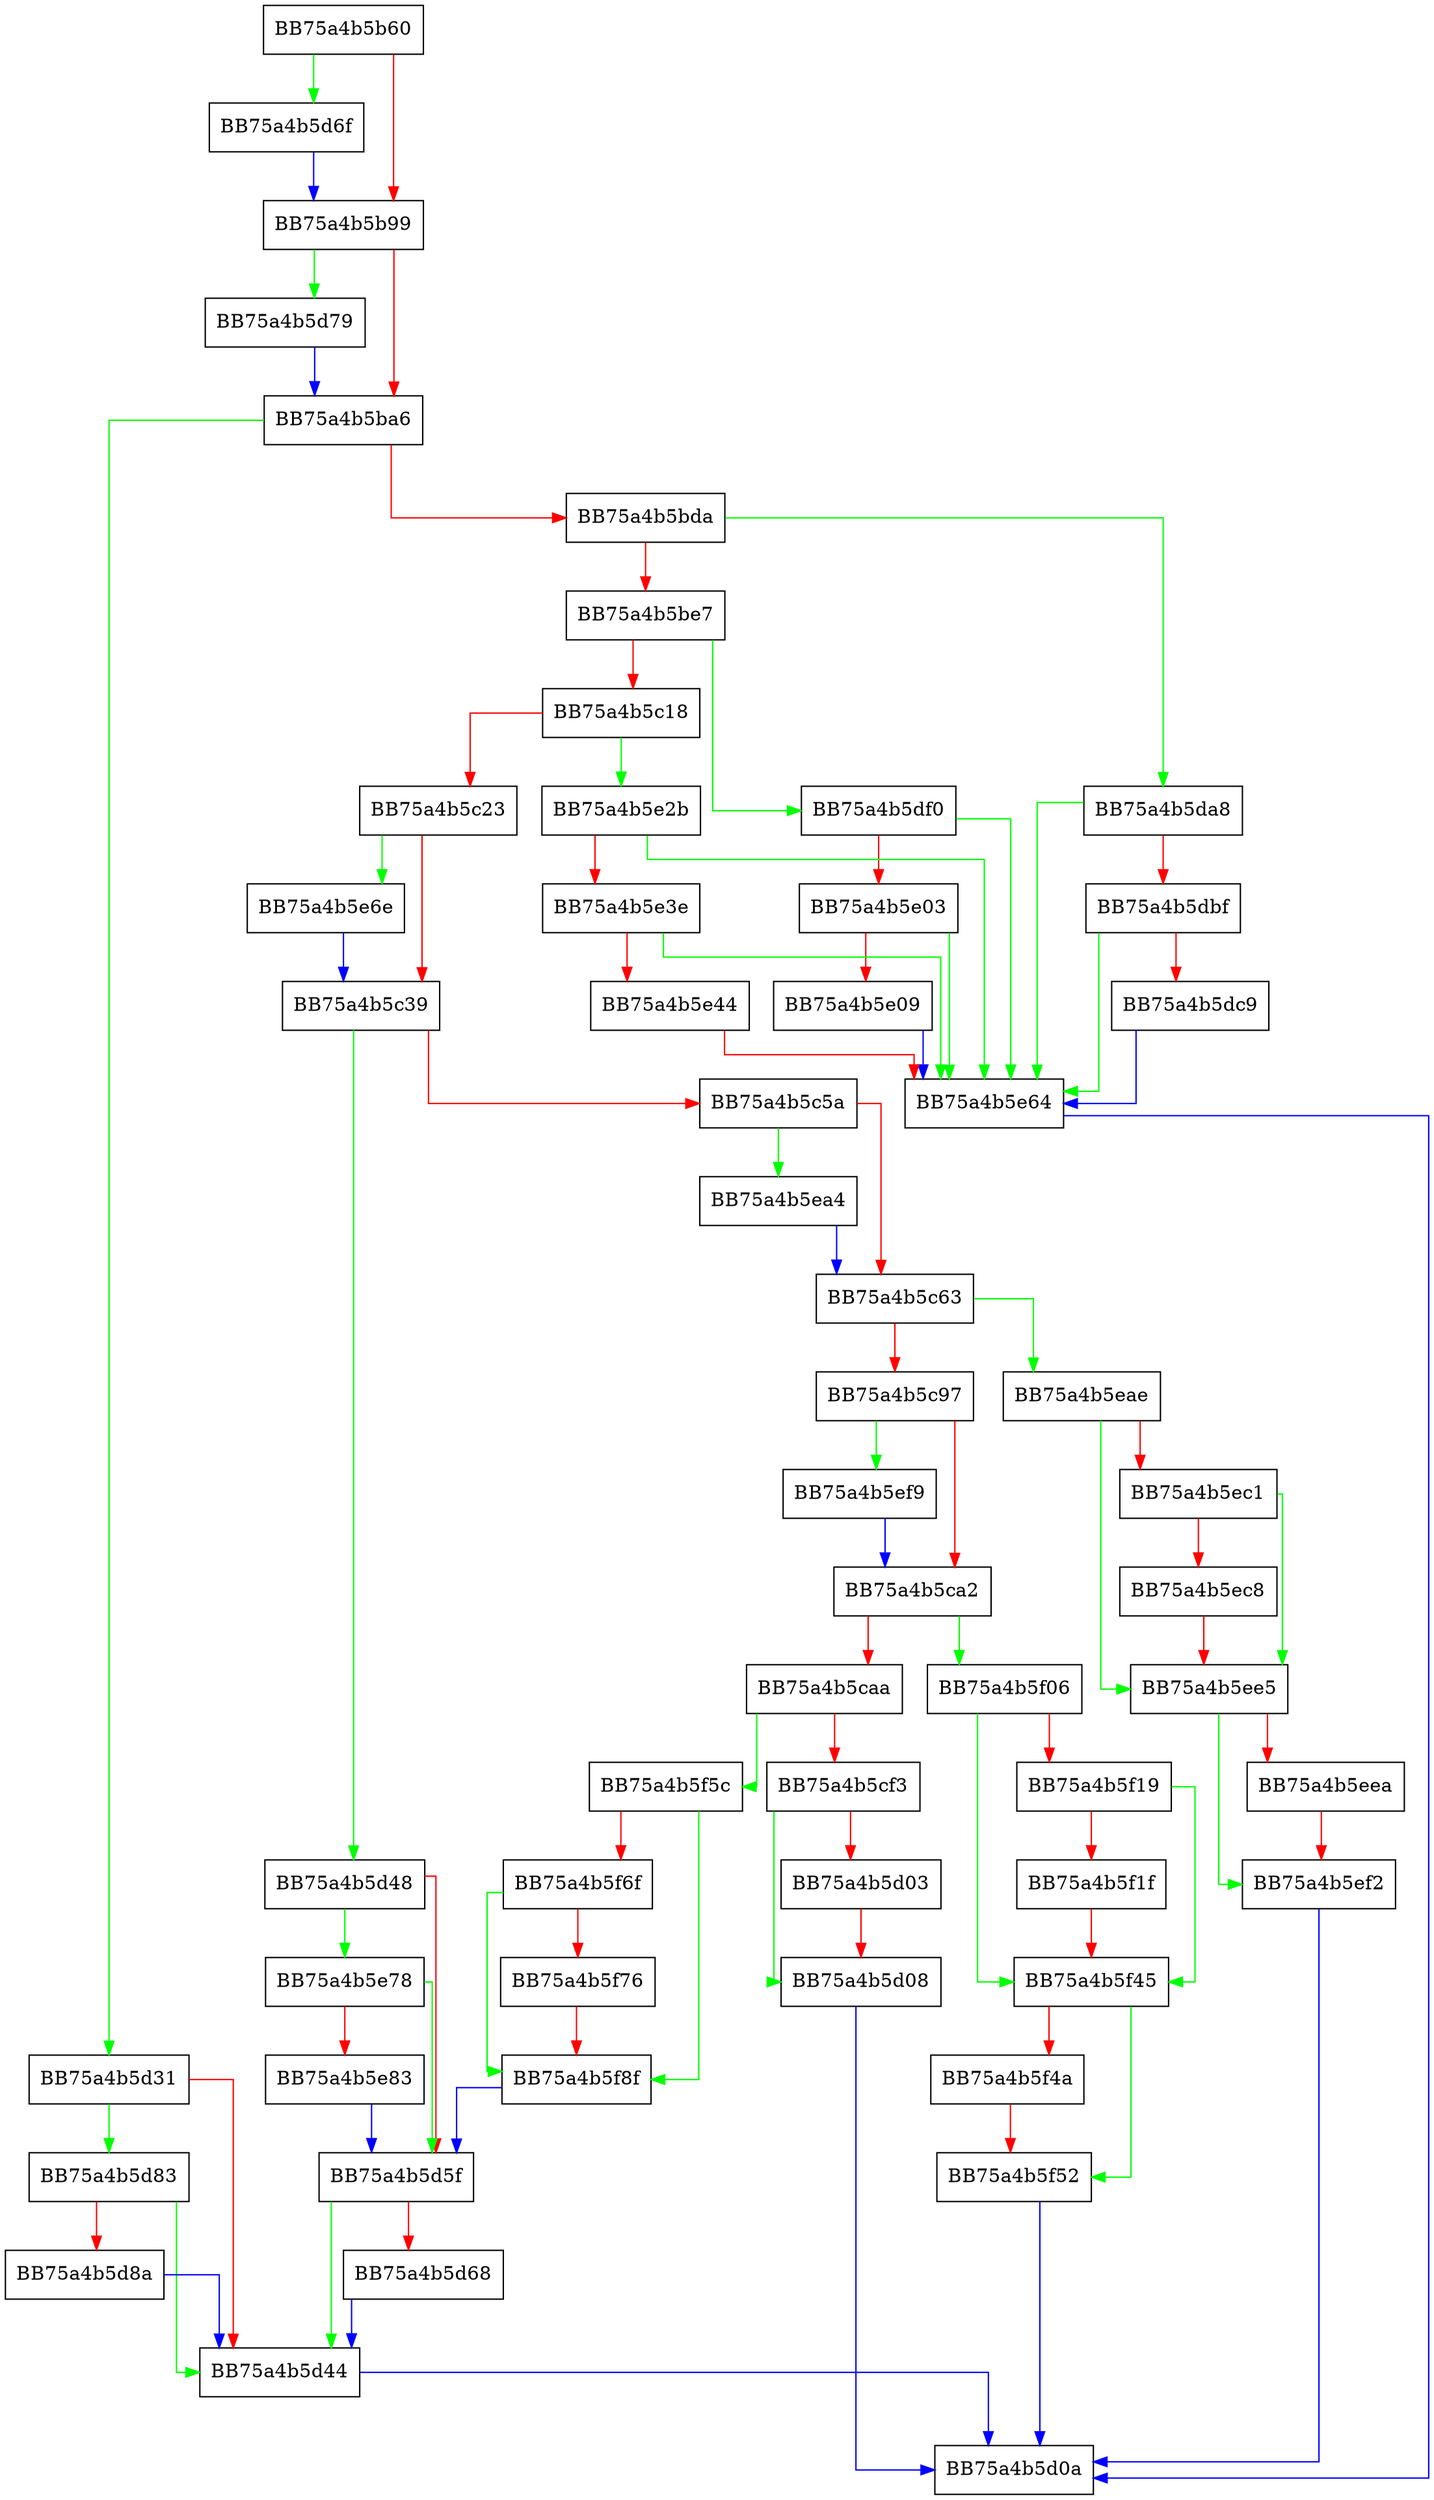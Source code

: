 digraph GetFileNameFromNtfsData {
  node [shape="box"];
  graph [splines=ortho];
  BB75a4b5b60 -> BB75a4b5d6f [color="green"];
  BB75a4b5b60 -> BB75a4b5b99 [color="red"];
  BB75a4b5b99 -> BB75a4b5d79 [color="green"];
  BB75a4b5b99 -> BB75a4b5ba6 [color="red"];
  BB75a4b5ba6 -> BB75a4b5d31 [color="green"];
  BB75a4b5ba6 -> BB75a4b5bda [color="red"];
  BB75a4b5bda -> BB75a4b5da8 [color="green"];
  BB75a4b5bda -> BB75a4b5be7 [color="red"];
  BB75a4b5be7 -> BB75a4b5df0 [color="green"];
  BB75a4b5be7 -> BB75a4b5c18 [color="red"];
  BB75a4b5c18 -> BB75a4b5e2b [color="green"];
  BB75a4b5c18 -> BB75a4b5c23 [color="red"];
  BB75a4b5c23 -> BB75a4b5e6e [color="green"];
  BB75a4b5c23 -> BB75a4b5c39 [color="red"];
  BB75a4b5c39 -> BB75a4b5d48 [color="green"];
  BB75a4b5c39 -> BB75a4b5c5a [color="red"];
  BB75a4b5c5a -> BB75a4b5ea4 [color="green"];
  BB75a4b5c5a -> BB75a4b5c63 [color="red"];
  BB75a4b5c63 -> BB75a4b5eae [color="green"];
  BB75a4b5c63 -> BB75a4b5c97 [color="red"];
  BB75a4b5c97 -> BB75a4b5ef9 [color="green"];
  BB75a4b5c97 -> BB75a4b5ca2 [color="red"];
  BB75a4b5ca2 -> BB75a4b5f06 [color="green"];
  BB75a4b5ca2 -> BB75a4b5caa [color="red"];
  BB75a4b5caa -> BB75a4b5f5c [color="green"];
  BB75a4b5caa -> BB75a4b5cf3 [color="red"];
  BB75a4b5cf3 -> BB75a4b5d08 [color="green"];
  BB75a4b5cf3 -> BB75a4b5d03 [color="red"];
  BB75a4b5d03 -> BB75a4b5d08 [color="red"];
  BB75a4b5d08 -> BB75a4b5d0a [color="blue"];
  BB75a4b5d31 -> BB75a4b5d83 [color="green"];
  BB75a4b5d31 -> BB75a4b5d44 [color="red"];
  BB75a4b5d44 -> BB75a4b5d0a [color="blue"];
  BB75a4b5d48 -> BB75a4b5e78 [color="green"];
  BB75a4b5d48 -> BB75a4b5d5f [color="red"];
  BB75a4b5d5f -> BB75a4b5d44 [color="green"];
  BB75a4b5d5f -> BB75a4b5d68 [color="red"];
  BB75a4b5d68 -> BB75a4b5d44 [color="blue"];
  BB75a4b5d6f -> BB75a4b5b99 [color="blue"];
  BB75a4b5d79 -> BB75a4b5ba6 [color="blue"];
  BB75a4b5d83 -> BB75a4b5d44 [color="green"];
  BB75a4b5d83 -> BB75a4b5d8a [color="red"];
  BB75a4b5d8a -> BB75a4b5d44 [color="blue"];
  BB75a4b5da8 -> BB75a4b5e64 [color="green"];
  BB75a4b5da8 -> BB75a4b5dbf [color="red"];
  BB75a4b5dbf -> BB75a4b5e64 [color="green"];
  BB75a4b5dbf -> BB75a4b5dc9 [color="red"];
  BB75a4b5dc9 -> BB75a4b5e64 [color="blue"];
  BB75a4b5df0 -> BB75a4b5e64 [color="green"];
  BB75a4b5df0 -> BB75a4b5e03 [color="red"];
  BB75a4b5e03 -> BB75a4b5e64 [color="green"];
  BB75a4b5e03 -> BB75a4b5e09 [color="red"];
  BB75a4b5e09 -> BB75a4b5e64 [color="blue"];
  BB75a4b5e2b -> BB75a4b5e64 [color="green"];
  BB75a4b5e2b -> BB75a4b5e3e [color="red"];
  BB75a4b5e3e -> BB75a4b5e64 [color="green"];
  BB75a4b5e3e -> BB75a4b5e44 [color="red"];
  BB75a4b5e44 -> BB75a4b5e64 [color="red"];
  BB75a4b5e64 -> BB75a4b5d0a [color="blue"];
  BB75a4b5e6e -> BB75a4b5c39 [color="blue"];
  BB75a4b5e78 -> BB75a4b5d5f [color="green"];
  BB75a4b5e78 -> BB75a4b5e83 [color="red"];
  BB75a4b5e83 -> BB75a4b5d5f [color="blue"];
  BB75a4b5ea4 -> BB75a4b5c63 [color="blue"];
  BB75a4b5eae -> BB75a4b5ee5 [color="green"];
  BB75a4b5eae -> BB75a4b5ec1 [color="red"];
  BB75a4b5ec1 -> BB75a4b5ee5 [color="green"];
  BB75a4b5ec1 -> BB75a4b5ec8 [color="red"];
  BB75a4b5ec8 -> BB75a4b5ee5 [color="red"];
  BB75a4b5ee5 -> BB75a4b5ef2 [color="green"];
  BB75a4b5ee5 -> BB75a4b5eea [color="red"];
  BB75a4b5eea -> BB75a4b5ef2 [color="red"];
  BB75a4b5ef2 -> BB75a4b5d0a [color="blue"];
  BB75a4b5ef9 -> BB75a4b5ca2 [color="blue"];
  BB75a4b5f06 -> BB75a4b5f45 [color="green"];
  BB75a4b5f06 -> BB75a4b5f19 [color="red"];
  BB75a4b5f19 -> BB75a4b5f45 [color="green"];
  BB75a4b5f19 -> BB75a4b5f1f [color="red"];
  BB75a4b5f1f -> BB75a4b5f45 [color="red"];
  BB75a4b5f45 -> BB75a4b5f52 [color="green"];
  BB75a4b5f45 -> BB75a4b5f4a [color="red"];
  BB75a4b5f4a -> BB75a4b5f52 [color="red"];
  BB75a4b5f52 -> BB75a4b5d0a [color="blue"];
  BB75a4b5f5c -> BB75a4b5f8f [color="green"];
  BB75a4b5f5c -> BB75a4b5f6f [color="red"];
  BB75a4b5f6f -> BB75a4b5f8f [color="green"];
  BB75a4b5f6f -> BB75a4b5f76 [color="red"];
  BB75a4b5f76 -> BB75a4b5f8f [color="red"];
  BB75a4b5f8f -> BB75a4b5d5f [color="blue"];
}